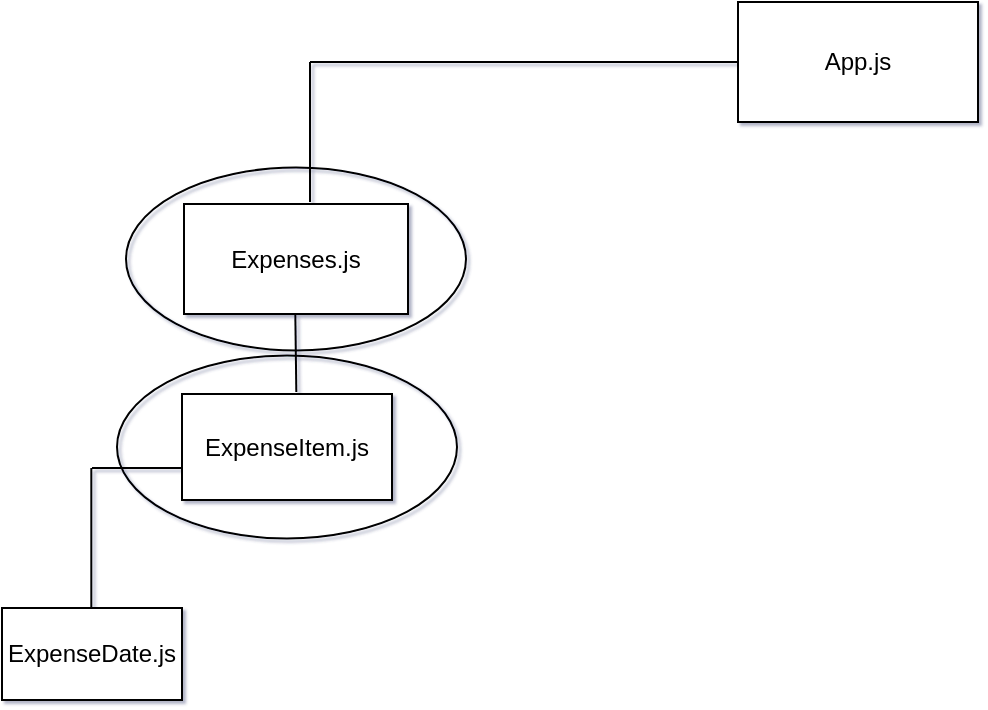 <mxfile version="15.8.6" type="device"><diagram id="bGSJwW-j1nx1aitf1PKC" name="Page-1"><mxGraphModel dx="1422" dy="794" grid="0" gridSize="10" guides="1" tooltips="1" connect="1" arrows="1" fold="1" page="1" pageScale="1" pageWidth="2339" pageHeight="3300" math="0" shadow="1"><root><mxCell id="0"/><mxCell id="1" parent="0"/><mxCell id="cMfTaLRAbLdYVKozsVh9-1" value="App.js" style="rounded=0;whiteSpace=wrap;html=1;" parent="1" vertex="1"><mxGeometry x="1086" y="876" width="120" height="60" as="geometry"/></mxCell><mxCell id="cMfTaLRAbLdYVKozsVh9-2" value="ExpenseItem.js" style="rounded=0;whiteSpace=wrap;html=1;" parent="1" vertex="1"><mxGeometry x="808" y="1072" width="105" height="53" as="geometry"/></mxCell><mxCell id="cMfTaLRAbLdYVKozsVh9-3" value="" style="endArrow=none;html=1;" parent="1" edge="1"><mxGeometry width="50" height="50" relative="1" as="geometry"><mxPoint x="872" y="976" as="sourcePoint"/><mxPoint x="872" y="906" as="targetPoint"/></mxGeometry></mxCell><mxCell id="cMfTaLRAbLdYVKozsVh9-5" value="" style="endArrow=none;html=1;entryX=0;entryY=0.5;entryDx=0;entryDy=0;" parent="1" target="cMfTaLRAbLdYVKozsVh9-1" edge="1"><mxGeometry width="50" height="50" relative="1" as="geometry"><mxPoint x="872" y="906" as="sourcePoint"/><mxPoint x="871.5" y="866" as="targetPoint"/></mxGeometry></mxCell><mxCell id="cMfTaLRAbLdYVKozsVh9-6" value="ExpenseDate.js" style="rounded=0;whiteSpace=wrap;html=1;" parent="1" vertex="1"><mxGeometry x="718" y="1179" width="90" height="46" as="geometry"/></mxCell><mxCell id="cMfTaLRAbLdYVKozsVh9-7" value="" style="endArrow=none;html=1;" parent="1" edge="1"><mxGeometry width="50" height="50" relative="1" as="geometry"><mxPoint x="762.66" y="1179.0" as="sourcePoint"/><mxPoint x="762.66" y="1109.0" as="targetPoint"/></mxGeometry></mxCell><mxCell id="cMfTaLRAbLdYVKozsVh9-8" value="" style="endArrow=none;html=1;" parent="1" edge="1"><mxGeometry width="50" height="50" relative="1" as="geometry"><mxPoint x="763" y="1109" as="sourcePoint"/><mxPoint x="808" y="1109" as="targetPoint"/></mxGeometry></mxCell><mxCell id="cMfTaLRAbLdYVKozsVh9-9" value="Expenses.js" style="rounded=0;whiteSpace=wrap;html=1;" parent="1" vertex="1"><mxGeometry x="809" y="977" width="112" height="55" as="geometry"/></mxCell><mxCell id="cMfTaLRAbLdYVKozsVh9-10" value="" style="endArrow=none;html=1;" parent="1" edge="1"><mxGeometry width="50" height="50" relative="1" as="geometry"><mxPoint x="865.16" y="1071" as="sourcePoint"/><mxPoint x="864.66" y="1032" as="targetPoint"/></mxGeometry></mxCell><mxCell id="cf_AGCnl4YN5OC5CXWUU-2" value="" style="ellipse;whiteSpace=wrap;html=1;fillColor=none;" vertex="1" parent="1"><mxGeometry x="775.5" y="1052.75" width="170" height="91.5" as="geometry"/></mxCell><mxCell id="cf_AGCnl4YN5OC5CXWUU-3" value="" style="ellipse;whiteSpace=wrap;html=1;fillColor=none;" vertex="1" parent="1"><mxGeometry x="780" y="958.75" width="170" height="91.5" as="geometry"/></mxCell></root></mxGraphModel></diagram></mxfile>
